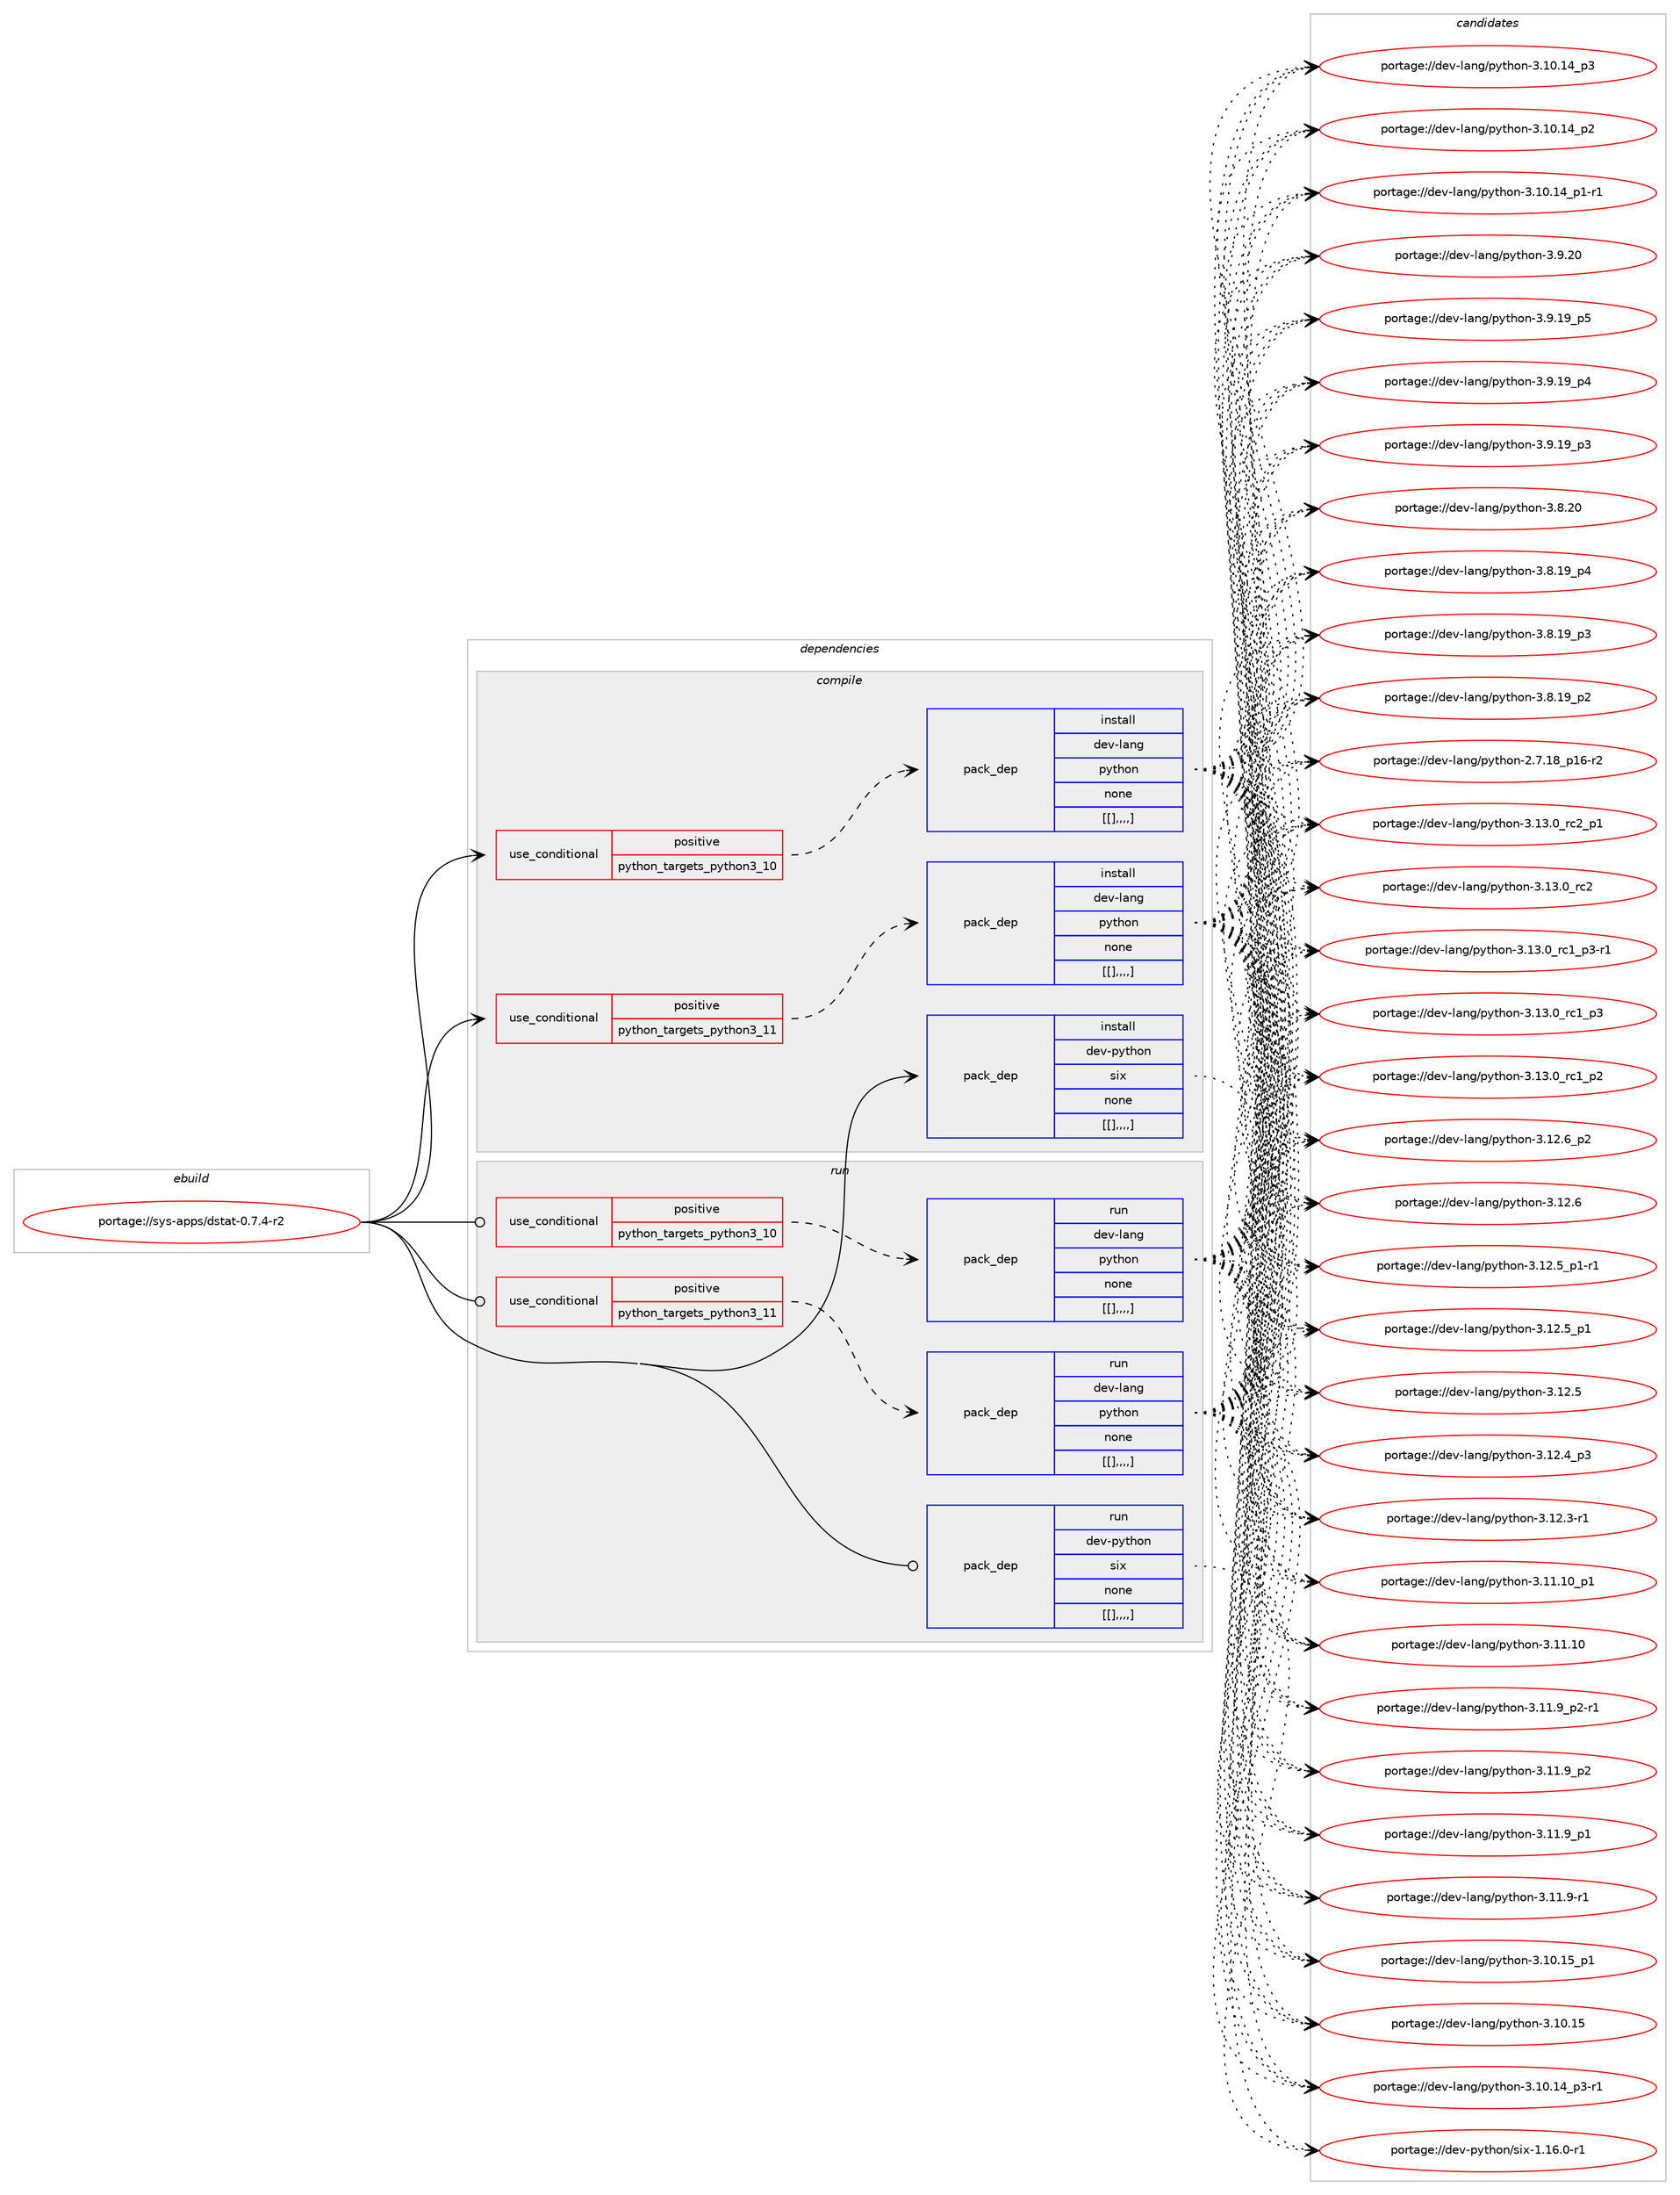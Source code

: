 digraph prolog {

# *************
# Graph options
# *************

newrank=true;
concentrate=true;
compound=true;
graph [rankdir=LR,fontname=Helvetica,fontsize=10,ranksep=1.5];#, ranksep=2.5, nodesep=0.2];
edge  [arrowhead=vee];
node  [fontname=Helvetica,fontsize=10];

# **********
# The ebuild
# **********

subgraph cluster_leftcol {
color=gray;
label=<<i>ebuild</i>>;
id [label="portage://sys-apps/dstat-0.7.4-r2", color=red, width=4, href="../sys-apps/dstat-0.7.4-r2.svg"];
}

# ****************
# The dependencies
# ****************

subgraph cluster_midcol {
color=gray;
label=<<i>dependencies</i>>;
subgraph cluster_compile {
fillcolor="#eeeeee";
style=filled;
label=<<i>compile</i>>;
subgraph cond6331 {
dependency16882 [label=<<TABLE BORDER="0" CELLBORDER="1" CELLSPACING="0" CELLPADDING="4"><TR><TD ROWSPAN="3" CELLPADDING="10">use_conditional</TD></TR><TR><TD>positive</TD></TR><TR><TD>python_targets_python3_10</TD></TR></TABLE>>, shape=none, color=red];
subgraph pack10500 {
dependency16883 [label=<<TABLE BORDER="0" CELLBORDER="1" CELLSPACING="0" CELLPADDING="4" WIDTH="220"><TR><TD ROWSPAN="6" CELLPADDING="30">pack_dep</TD></TR><TR><TD WIDTH="110">install</TD></TR><TR><TD>dev-lang</TD></TR><TR><TD>python</TD></TR><TR><TD>none</TD></TR><TR><TD>[[],,,,]</TD></TR></TABLE>>, shape=none, color=blue];
}
dependency16882:e -> dependency16883:w [weight=20,style="dashed",arrowhead="vee"];
}
id:e -> dependency16882:w [weight=20,style="solid",arrowhead="vee"];
subgraph cond6332 {
dependency16884 [label=<<TABLE BORDER="0" CELLBORDER="1" CELLSPACING="0" CELLPADDING="4"><TR><TD ROWSPAN="3" CELLPADDING="10">use_conditional</TD></TR><TR><TD>positive</TD></TR><TR><TD>python_targets_python3_11</TD></TR></TABLE>>, shape=none, color=red];
subgraph pack10501 {
dependency16885 [label=<<TABLE BORDER="0" CELLBORDER="1" CELLSPACING="0" CELLPADDING="4" WIDTH="220"><TR><TD ROWSPAN="6" CELLPADDING="30">pack_dep</TD></TR><TR><TD WIDTH="110">install</TD></TR><TR><TD>dev-lang</TD></TR><TR><TD>python</TD></TR><TR><TD>none</TD></TR><TR><TD>[[],,,,]</TD></TR></TABLE>>, shape=none, color=blue];
}
dependency16884:e -> dependency16885:w [weight=20,style="dashed",arrowhead="vee"];
}
id:e -> dependency16884:w [weight=20,style="solid",arrowhead="vee"];
subgraph pack10502 {
dependency16886 [label=<<TABLE BORDER="0" CELLBORDER="1" CELLSPACING="0" CELLPADDING="4" WIDTH="220"><TR><TD ROWSPAN="6" CELLPADDING="30">pack_dep</TD></TR><TR><TD WIDTH="110">install</TD></TR><TR><TD>dev-python</TD></TR><TR><TD>six</TD></TR><TR><TD>none</TD></TR><TR><TD>[[],,,,]</TD></TR></TABLE>>, shape=none, color=blue];
}
id:e -> dependency16886:w [weight=20,style="solid",arrowhead="vee"];
}
subgraph cluster_compileandrun {
fillcolor="#eeeeee";
style=filled;
label=<<i>compile and run</i>>;
}
subgraph cluster_run {
fillcolor="#eeeeee";
style=filled;
label=<<i>run</i>>;
subgraph cond6333 {
dependency16887 [label=<<TABLE BORDER="0" CELLBORDER="1" CELLSPACING="0" CELLPADDING="4"><TR><TD ROWSPAN="3" CELLPADDING="10">use_conditional</TD></TR><TR><TD>positive</TD></TR><TR><TD>python_targets_python3_10</TD></TR></TABLE>>, shape=none, color=red];
subgraph pack10503 {
dependency16888 [label=<<TABLE BORDER="0" CELLBORDER="1" CELLSPACING="0" CELLPADDING="4" WIDTH="220"><TR><TD ROWSPAN="6" CELLPADDING="30">pack_dep</TD></TR><TR><TD WIDTH="110">run</TD></TR><TR><TD>dev-lang</TD></TR><TR><TD>python</TD></TR><TR><TD>none</TD></TR><TR><TD>[[],,,,]</TD></TR></TABLE>>, shape=none, color=blue];
}
dependency16887:e -> dependency16888:w [weight=20,style="dashed",arrowhead="vee"];
}
id:e -> dependency16887:w [weight=20,style="solid",arrowhead="odot"];
subgraph cond6334 {
dependency16889 [label=<<TABLE BORDER="0" CELLBORDER="1" CELLSPACING="0" CELLPADDING="4"><TR><TD ROWSPAN="3" CELLPADDING="10">use_conditional</TD></TR><TR><TD>positive</TD></TR><TR><TD>python_targets_python3_11</TD></TR></TABLE>>, shape=none, color=red];
subgraph pack10504 {
dependency16890 [label=<<TABLE BORDER="0" CELLBORDER="1" CELLSPACING="0" CELLPADDING="4" WIDTH="220"><TR><TD ROWSPAN="6" CELLPADDING="30">pack_dep</TD></TR><TR><TD WIDTH="110">run</TD></TR><TR><TD>dev-lang</TD></TR><TR><TD>python</TD></TR><TR><TD>none</TD></TR><TR><TD>[[],,,,]</TD></TR></TABLE>>, shape=none, color=blue];
}
dependency16889:e -> dependency16890:w [weight=20,style="dashed",arrowhead="vee"];
}
id:e -> dependency16889:w [weight=20,style="solid",arrowhead="odot"];
subgraph pack10505 {
dependency16891 [label=<<TABLE BORDER="0" CELLBORDER="1" CELLSPACING="0" CELLPADDING="4" WIDTH="220"><TR><TD ROWSPAN="6" CELLPADDING="30">pack_dep</TD></TR><TR><TD WIDTH="110">run</TD></TR><TR><TD>dev-python</TD></TR><TR><TD>six</TD></TR><TR><TD>none</TD></TR><TR><TD>[[],,,,]</TD></TR></TABLE>>, shape=none, color=blue];
}
id:e -> dependency16891:w [weight=20,style="solid",arrowhead="odot"];
}
}

# **************
# The candidates
# **************

subgraph cluster_choices {
rank=same;
color=gray;
label=<<i>candidates</i>>;

subgraph choice10500 {
color=black;
nodesep=1;
choice100101118451089711010347112121116104111110455146495146489511499509511249 [label="portage://dev-lang/python-3.13.0_rc2_p1", color=red, width=4,href="../dev-lang/python-3.13.0_rc2_p1.svg"];
choice10010111845108971101034711212111610411111045514649514648951149950 [label="portage://dev-lang/python-3.13.0_rc2", color=red, width=4,href="../dev-lang/python-3.13.0_rc2.svg"];
choice1001011184510897110103471121211161041111104551464951464895114994995112514511449 [label="portage://dev-lang/python-3.13.0_rc1_p3-r1", color=red, width=4,href="../dev-lang/python-3.13.0_rc1_p3-r1.svg"];
choice100101118451089711010347112121116104111110455146495146489511499499511251 [label="portage://dev-lang/python-3.13.0_rc1_p3", color=red, width=4,href="../dev-lang/python-3.13.0_rc1_p3.svg"];
choice100101118451089711010347112121116104111110455146495146489511499499511250 [label="portage://dev-lang/python-3.13.0_rc1_p2", color=red, width=4,href="../dev-lang/python-3.13.0_rc1_p2.svg"];
choice100101118451089711010347112121116104111110455146495046549511250 [label="portage://dev-lang/python-3.12.6_p2", color=red, width=4,href="../dev-lang/python-3.12.6_p2.svg"];
choice10010111845108971101034711212111610411111045514649504654 [label="portage://dev-lang/python-3.12.6", color=red, width=4,href="../dev-lang/python-3.12.6.svg"];
choice1001011184510897110103471121211161041111104551464950465395112494511449 [label="portage://dev-lang/python-3.12.5_p1-r1", color=red, width=4,href="../dev-lang/python-3.12.5_p1-r1.svg"];
choice100101118451089711010347112121116104111110455146495046539511249 [label="portage://dev-lang/python-3.12.5_p1", color=red, width=4,href="../dev-lang/python-3.12.5_p1.svg"];
choice10010111845108971101034711212111610411111045514649504653 [label="portage://dev-lang/python-3.12.5", color=red, width=4,href="../dev-lang/python-3.12.5.svg"];
choice100101118451089711010347112121116104111110455146495046529511251 [label="portage://dev-lang/python-3.12.4_p3", color=red, width=4,href="../dev-lang/python-3.12.4_p3.svg"];
choice100101118451089711010347112121116104111110455146495046514511449 [label="portage://dev-lang/python-3.12.3-r1", color=red, width=4,href="../dev-lang/python-3.12.3-r1.svg"];
choice10010111845108971101034711212111610411111045514649494649489511249 [label="portage://dev-lang/python-3.11.10_p1", color=red, width=4,href="../dev-lang/python-3.11.10_p1.svg"];
choice1001011184510897110103471121211161041111104551464949464948 [label="portage://dev-lang/python-3.11.10", color=red, width=4,href="../dev-lang/python-3.11.10.svg"];
choice1001011184510897110103471121211161041111104551464949465795112504511449 [label="portage://dev-lang/python-3.11.9_p2-r1", color=red, width=4,href="../dev-lang/python-3.11.9_p2-r1.svg"];
choice100101118451089711010347112121116104111110455146494946579511250 [label="portage://dev-lang/python-3.11.9_p2", color=red, width=4,href="../dev-lang/python-3.11.9_p2.svg"];
choice100101118451089711010347112121116104111110455146494946579511249 [label="portage://dev-lang/python-3.11.9_p1", color=red, width=4,href="../dev-lang/python-3.11.9_p1.svg"];
choice100101118451089711010347112121116104111110455146494946574511449 [label="portage://dev-lang/python-3.11.9-r1", color=red, width=4,href="../dev-lang/python-3.11.9-r1.svg"];
choice10010111845108971101034711212111610411111045514649484649539511249 [label="portage://dev-lang/python-3.10.15_p1", color=red, width=4,href="../dev-lang/python-3.10.15_p1.svg"];
choice1001011184510897110103471121211161041111104551464948464953 [label="portage://dev-lang/python-3.10.15", color=red, width=4,href="../dev-lang/python-3.10.15.svg"];
choice100101118451089711010347112121116104111110455146494846495295112514511449 [label="portage://dev-lang/python-3.10.14_p3-r1", color=red, width=4,href="../dev-lang/python-3.10.14_p3-r1.svg"];
choice10010111845108971101034711212111610411111045514649484649529511251 [label="portage://dev-lang/python-3.10.14_p3", color=red, width=4,href="../dev-lang/python-3.10.14_p3.svg"];
choice10010111845108971101034711212111610411111045514649484649529511250 [label="portage://dev-lang/python-3.10.14_p2", color=red, width=4,href="../dev-lang/python-3.10.14_p2.svg"];
choice100101118451089711010347112121116104111110455146494846495295112494511449 [label="portage://dev-lang/python-3.10.14_p1-r1", color=red, width=4,href="../dev-lang/python-3.10.14_p1-r1.svg"];
choice10010111845108971101034711212111610411111045514657465048 [label="portage://dev-lang/python-3.9.20", color=red, width=4,href="../dev-lang/python-3.9.20.svg"];
choice100101118451089711010347112121116104111110455146574649579511253 [label="portage://dev-lang/python-3.9.19_p5", color=red, width=4,href="../dev-lang/python-3.9.19_p5.svg"];
choice100101118451089711010347112121116104111110455146574649579511252 [label="portage://dev-lang/python-3.9.19_p4", color=red, width=4,href="../dev-lang/python-3.9.19_p4.svg"];
choice100101118451089711010347112121116104111110455146574649579511251 [label="portage://dev-lang/python-3.9.19_p3", color=red, width=4,href="../dev-lang/python-3.9.19_p3.svg"];
choice10010111845108971101034711212111610411111045514656465048 [label="portage://dev-lang/python-3.8.20", color=red, width=4,href="../dev-lang/python-3.8.20.svg"];
choice100101118451089711010347112121116104111110455146564649579511252 [label="portage://dev-lang/python-3.8.19_p4", color=red, width=4,href="../dev-lang/python-3.8.19_p4.svg"];
choice100101118451089711010347112121116104111110455146564649579511251 [label="portage://dev-lang/python-3.8.19_p3", color=red, width=4,href="../dev-lang/python-3.8.19_p3.svg"];
choice100101118451089711010347112121116104111110455146564649579511250 [label="portage://dev-lang/python-3.8.19_p2", color=red, width=4,href="../dev-lang/python-3.8.19_p2.svg"];
choice100101118451089711010347112121116104111110455046554649569511249544511450 [label="portage://dev-lang/python-2.7.18_p16-r2", color=red, width=4,href="../dev-lang/python-2.7.18_p16-r2.svg"];
dependency16883:e -> choice100101118451089711010347112121116104111110455146495146489511499509511249:w [style=dotted,weight="100"];
dependency16883:e -> choice10010111845108971101034711212111610411111045514649514648951149950:w [style=dotted,weight="100"];
dependency16883:e -> choice1001011184510897110103471121211161041111104551464951464895114994995112514511449:w [style=dotted,weight="100"];
dependency16883:e -> choice100101118451089711010347112121116104111110455146495146489511499499511251:w [style=dotted,weight="100"];
dependency16883:e -> choice100101118451089711010347112121116104111110455146495146489511499499511250:w [style=dotted,weight="100"];
dependency16883:e -> choice100101118451089711010347112121116104111110455146495046549511250:w [style=dotted,weight="100"];
dependency16883:e -> choice10010111845108971101034711212111610411111045514649504654:w [style=dotted,weight="100"];
dependency16883:e -> choice1001011184510897110103471121211161041111104551464950465395112494511449:w [style=dotted,weight="100"];
dependency16883:e -> choice100101118451089711010347112121116104111110455146495046539511249:w [style=dotted,weight="100"];
dependency16883:e -> choice10010111845108971101034711212111610411111045514649504653:w [style=dotted,weight="100"];
dependency16883:e -> choice100101118451089711010347112121116104111110455146495046529511251:w [style=dotted,weight="100"];
dependency16883:e -> choice100101118451089711010347112121116104111110455146495046514511449:w [style=dotted,weight="100"];
dependency16883:e -> choice10010111845108971101034711212111610411111045514649494649489511249:w [style=dotted,weight="100"];
dependency16883:e -> choice1001011184510897110103471121211161041111104551464949464948:w [style=dotted,weight="100"];
dependency16883:e -> choice1001011184510897110103471121211161041111104551464949465795112504511449:w [style=dotted,weight="100"];
dependency16883:e -> choice100101118451089711010347112121116104111110455146494946579511250:w [style=dotted,weight="100"];
dependency16883:e -> choice100101118451089711010347112121116104111110455146494946579511249:w [style=dotted,weight="100"];
dependency16883:e -> choice100101118451089711010347112121116104111110455146494946574511449:w [style=dotted,weight="100"];
dependency16883:e -> choice10010111845108971101034711212111610411111045514649484649539511249:w [style=dotted,weight="100"];
dependency16883:e -> choice1001011184510897110103471121211161041111104551464948464953:w [style=dotted,weight="100"];
dependency16883:e -> choice100101118451089711010347112121116104111110455146494846495295112514511449:w [style=dotted,weight="100"];
dependency16883:e -> choice10010111845108971101034711212111610411111045514649484649529511251:w [style=dotted,weight="100"];
dependency16883:e -> choice10010111845108971101034711212111610411111045514649484649529511250:w [style=dotted,weight="100"];
dependency16883:e -> choice100101118451089711010347112121116104111110455146494846495295112494511449:w [style=dotted,weight="100"];
dependency16883:e -> choice10010111845108971101034711212111610411111045514657465048:w [style=dotted,weight="100"];
dependency16883:e -> choice100101118451089711010347112121116104111110455146574649579511253:w [style=dotted,weight="100"];
dependency16883:e -> choice100101118451089711010347112121116104111110455146574649579511252:w [style=dotted,weight="100"];
dependency16883:e -> choice100101118451089711010347112121116104111110455146574649579511251:w [style=dotted,weight="100"];
dependency16883:e -> choice10010111845108971101034711212111610411111045514656465048:w [style=dotted,weight="100"];
dependency16883:e -> choice100101118451089711010347112121116104111110455146564649579511252:w [style=dotted,weight="100"];
dependency16883:e -> choice100101118451089711010347112121116104111110455146564649579511251:w [style=dotted,weight="100"];
dependency16883:e -> choice100101118451089711010347112121116104111110455146564649579511250:w [style=dotted,weight="100"];
dependency16883:e -> choice100101118451089711010347112121116104111110455046554649569511249544511450:w [style=dotted,weight="100"];
}
subgraph choice10501 {
color=black;
nodesep=1;
choice100101118451089711010347112121116104111110455146495146489511499509511249 [label="portage://dev-lang/python-3.13.0_rc2_p1", color=red, width=4,href="../dev-lang/python-3.13.0_rc2_p1.svg"];
choice10010111845108971101034711212111610411111045514649514648951149950 [label="portage://dev-lang/python-3.13.0_rc2", color=red, width=4,href="../dev-lang/python-3.13.0_rc2.svg"];
choice1001011184510897110103471121211161041111104551464951464895114994995112514511449 [label="portage://dev-lang/python-3.13.0_rc1_p3-r1", color=red, width=4,href="../dev-lang/python-3.13.0_rc1_p3-r1.svg"];
choice100101118451089711010347112121116104111110455146495146489511499499511251 [label="portage://dev-lang/python-3.13.0_rc1_p3", color=red, width=4,href="../dev-lang/python-3.13.0_rc1_p3.svg"];
choice100101118451089711010347112121116104111110455146495146489511499499511250 [label="portage://dev-lang/python-3.13.0_rc1_p2", color=red, width=4,href="../dev-lang/python-3.13.0_rc1_p2.svg"];
choice100101118451089711010347112121116104111110455146495046549511250 [label="portage://dev-lang/python-3.12.6_p2", color=red, width=4,href="../dev-lang/python-3.12.6_p2.svg"];
choice10010111845108971101034711212111610411111045514649504654 [label="portage://dev-lang/python-3.12.6", color=red, width=4,href="../dev-lang/python-3.12.6.svg"];
choice1001011184510897110103471121211161041111104551464950465395112494511449 [label="portage://dev-lang/python-3.12.5_p1-r1", color=red, width=4,href="../dev-lang/python-3.12.5_p1-r1.svg"];
choice100101118451089711010347112121116104111110455146495046539511249 [label="portage://dev-lang/python-3.12.5_p1", color=red, width=4,href="../dev-lang/python-3.12.5_p1.svg"];
choice10010111845108971101034711212111610411111045514649504653 [label="portage://dev-lang/python-3.12.5", color=red, width=4,href="../dev-lang/python-3.12.5.svg"];
choice100101118451089711010347112121116104111110455146495046529511251 [label="portage://dev-lang/python-3.12.4_p3", color=red, width=4,href="../dev-lang/python-3.12.4_p3.svg"];
choice100101118451089711010347112121116104111110455146495046514511449 [label="portage://dev-lang/python-3.12.3-r1", color=red, width=4,href="../dev-lang/python-3.12.3-r1.svg"];
choice10010111845108971101034711212111610411111045514649494649489511249 [label="portage://dev-lang/python-3.11.10_p1", color=red, width=4,href="../dev-lang/python-3.11.10_p1.svg"];
choice1001011184510897110103471121211161041111104551464949464948 [label="portage://dev-lang/python-3.11.10", color=red, width=4,href="../dev-lang/python-3.11.10.svg"];
choice1001011184510897110103471121211161041111104551464949465795112504511449 [label="portage://dev-lang/python-3.11.9_p2-r1", color=red, width=4,href="../dev-lang/python-3.11.9_p2-r1.svg"];
choice100101118451089711010347112121116104111110455146494946579511250 [label="portage://dev-lang/python-3.11.9_p2", color=red, width=4,href="../dev-lang/python-3.11.9_p2.svg"];
choice100101118451089711010347112121116104111110455146494946579511249 [label="portage://dev-lang/python-3.11.9_p1", color=red, width=4,href="../dev-lang/python-3.11.9_p1.svg"];
choice100101118451089711010347112121116104111110455146494946574511449 [label="portage://dev-lang/python-3.11.9-r1", color=red, width=4,href="../dev-lang/python-3.11.9-r1.svg"];
choice10010111845108971101034711212111610411111045514649484649539511249 [label="portage://dev-lang/python-3.10.15_p1", color=red, width=4,href="../dev-lang/python-3.10.15_p1.svg"];
choice1001011184510897110103471121211161041111104551464948464953 [label="portage://dev-lang/python-3.10.15", color=red, width=4,href="../dev-lang/python-3.10.15.svg"];
choice100101118451089711010347112121116104111110455146494846495295112514511449 [label="portage://dev-lang/python-3.10.14_p3-r1", color=red, width=4,href="../dev-lang/python-3.10.14_p3-r1.svg"];
choice10010111845108971101034711212111610411111045514649484649529511251 [label="portage://dev-lang/python-3.10.14_p3", color=red, width=4,href="../dev-lang/python-3.10.14_p3.svg"];
choice10010111845108971101034711212111610411111045514649484649529511250 [label="portage://dev-lang/python-3.10.14_p2", color=red, width=4,href="../dev-lang/python-3.10.14_p2.svg"];
choice100101118451089711010347112121116104111110455146494846495295112494511449 [label="portage://dev-lang/python-3.10.14_p1-r1", color=red, width=4,href="../dev-lang/python-3.10.14_p1-r1.svg"];
choice10010111845108971101034711212111610411111045514657465048 [label="portage://dev-lang/python-3.9.20", color=red, width=4,href="../dev-lang/python-3.9.20.svg"];
choice100101118451089711010347112121116104111110455146574649579511253 [label="portage://dev-lang/python-3.9.19_p5", color=red, width=4,href="../dev-lang/python-3.9.19_p5.svg"];
choice100101118451089711010347112121116104111110455146574649579511252 [label="portage://dev-lang/python-3.9.19_p4", color=red, width=4,href="../dev-lang/python-3.9.19_p4.svg"];
choice100101118451089711010347112121116104111110455146574649579511251 [label="portage://dev-lang/python-3.9.19_p3", color=red, width=4,href="../dev-lang/python-3.9.19_p3.svg"];
choice10010111845108971101034711212111610411111045514656465048 [label="portage://dev-lang/python-3.8.20", color=red, width=4,href="../dev-lang/python-3.8.20.svg"];
choice100101118451089711010347112121116104111110455146564649579511252 [label="portage://dev-lang/python-3.8.19_p4", color=red, width=4,href="../dev-lang/python-3.8.19_p4.svg"];
choice100101118451089711010347112121116104111110455146564649579511251 [label="portage://dev-lang/python-3.8.19_p3", color=red, width=4,href="../dev-lang/python-3.8.19_p3.svg"];
choice100101118451089711010347112121116104111110455146564649579511250 [label="portage://dev-lang/python-3.8.19_p2", color=red, width=4,href="../dev-lang/python-3.8.19_p2.svg"];
choice100101118451089711010347112121116104111110455046554649569511249544511450 [label="portage://dev-lang/python-2.7.18_p16-r2", color=red, width=4,href="../dev-lang/python-2.7.18_p16-r2.svg"];
dependency16885:e -> choice100101118451089711010347112121116104111110455146495146489511499509511249:w [style=dotted,weight="100"];
dependency16885:e -> choice10010111845108971101034711212111610411111045514649514648951149950:w [style=dotted,weight="100"];
dependency16885:e -> choice1001011184510897110103471121211161041111104551464951464895114994995112514511449:w [style=dotted,weight="100"];
dependency16885:e -> choice100101118451089711010347112121116104111110455146495146489511499499511251:w [style=dotted,weight="100"];
dependency16885:e -> choice100101118451089711010347112121116104111110455146495146489511499499511250:w [style=dotted,weight="100"];
dependency16885:e -> choice100101118451089711010347112121116104111110455146495046549511250:w [style=dotted,weight="100"];
dependency16885:e -> choice10010111845108971101034711212111610411111045514649504654:w [style=dotted,weight="100"];
dependency16885:e -> choice1001011184510897110103471121211161041111104551464950465395112494511449:w [style=dotted,weight="100"];
dependency16885:e -> choice100101118451089711010347112121116104111110455146495046539511249:w [style=dotted,weight="100"];
dependency16885:e -> choice10010111845108971101034711212111610411111045514649504653:w [style=dotted,weight="100"];
dependency16885:e -> choice100101118451089711010347112121116104111110455146495046529511251:w [style=dotted,weight="100"];
dependency16885:e -> choice100101118451089711010347112121116104111110455146495046514511449:w [style=dotted,weight="100"];
dependency16885:e -> choice10010111845108971101034711212111610411111045514649494649489511249:w [style=dotted,weight="100"];
dependency16885:e -> choice1001011184510897110103471121211161041111104551464949464948:w [style=dotted,weight="100"];
dependency16885:e -> choice1001011184510897110103471121211161041111104551464949465795112504511449:w [style=dotted,weight="100"];
dependency16885:e -> choice100101118451089711010347112121116104111110455146494946579511250:w [style=dotted,weight="100"];
dependency16885:e -> choice100101118451089711010347112121116104111110455146494946579511249:w [style=dotted,weight="100"];
dependency16885:e -> choice100101118451089711010347112121116104111110455146494946574511449:w [style=dotted,weight="100"];
dependency16885:e -> choice10010111845108971101034711212111610411111045514649484649539511249:w [style=dotted,weight="100"];
dependency16885:e -> choice1001011184510897110103471121211161041111104551464948464953:w [style=dotted,weight="100"];
dependency16885:e -> choice100101118451089711010347112121116104111110455146494846495295112514511449:w [style=dotted,weight="100"];
dependency16885:e -> choice10010111845108971101034711212111610411111045514649484649529511251:w [style=dotted,weight="100"];
dependency16885:e -> choice10010111845108971101034711212111610411111045514649484649529511250:w [style=dotted,weight="100"];
dependency16885:e -> choice100101118451089711010347112121116104111110455146494846495295112494511449:w [style=dotted,weight="100"];
dependency16885:e -> choice10010111845108971101034711212111610411111045514657465048:w [style=dotted,weight="100"];
dependency16885:e -> choice100101118451089711010347112121116104111110455146574649579511253:w [style=dotted,weight="100"];
dependency16885:e -> choice100101118451089711010347112121116104111110455146574649579511252:w [style=dotted,weight="100"];
dependency16885:e -> choice100101118451089711010347112121116104111110455146574649579511251:w [style=dotted,weight="100"];
dependency16885:e -> choice10010111845108971101034711212111610411111045514656465048:w [style=dotted,weight="100"];
dependency16885:e -> choice100101118451089711010347112121116104111110455146564649579511252:w [style=dotted,weight="100"];
dependency16885:e -> choice100101118451089711010347112121116104111110455146564649579511251:w [style=dotted,weight="100"];
dependency16885:e -> choice100101118451089711010347112121116104111110455146564649579511250:w [style=dotted,weight="100"];
dependency16885:e -> choice100101118451089711010347112121116104111110455046554649569511249544511450:w [style=dotted,weight="100"];
}
subgraph choice10502 {
color=black;
nodesep=1;
choice1001011184511212111610411111047115105120454946495446484511449 [label="portage://dev-python/six-1.16.0-r1", color=red, width=4,href="../dev-python/six-1.16.0-r1.svg"];
dependency16886:e -> choice1001011184511212111610411111047115105120454946495446484511449:w [style=dotted,weight="100"];
}
subgraph choice10503 {
color=black;
nodesep=1;
choice100101118451089711010347112121116104111110455146495146489511499509511249 [label="portage://dev-lang/python-3.13.0_rc2_p1", color=red, width=4,href="../dev-lang/python-3.13.0_rc2_p1.svg"];
choice10010111845108971101034711212111610411111045514649514648951149950 [label="portage://dev-lang/python-3.13.0_rc2", color=red, width=4,href="../dev-lang/python-3.13.0_rc2.svg"];
choice1001011184510897110103471121211161041111104551464951464895114994995112514511449 [label="portage://dev-lang/python-3.13.0_rc1_p3-r1", color=red, width=4,href="../dev-lang/python-3.13.0_rc1_p3-r1.svg"];
choice100101118451089711010347112121116104111110455146495146489511499499511251 [label="portage://dev-lang/python-3.13.0_rc1_p3", color=red, width=4,href="../dev-lang/python-3.13.0_rc1_p3.svg"];
choice100101118451089711010347112121116104111110455146495146489511499499511250 [label="portage://dev-lang/python-3.13.0_rc1_p2", color=red, width=4,href="../dev-lang/python-3.13.0_rc1_p2.svg"];
choice100101118451089711010347112121116104111110455146495046549511250 [label="portage://dev-lang/python-3.12.6_p2", color=red, width=4,href="../dev-lang/python-3.12.6_p2.svg"];
choice10010111845108971101034711212111610411111045514649504654 [label="portage://dev-lang/python-3.12.6", color=red, width=4,href="../dev-lang/python-3.12.6.svg"];
choice1001011184510897110103471121211161041111104551464950465395112494511449 [label="portage://dev-lang/python-3.12.5_p1-r1", color=red, width=4,href="../dev-lang/python-3.12.5_p1-r1.svg"];
choice100101118451089711010347112121116104111110455146495046539511249 [label="portage://dev-lang/python-3.12.5_p1", color=red, width=4,href="../dev-lang/python-3.12.5_p1.svg"];
choice10010111845108971101034711212111610411111045514649504653 [label="portage://dev-lang/python-3.12.5", color=red, width=4,href="../dev-lang/python-3.12.5.svg"];
choice100101118451089711010347112121116104111110455146495046529511251 [label="portage://dev-lang/python-3.12.4_p3", color=red, width=4,href="../dev-lang/python-3.12.4_p3.svg"];
choice100101118451089711010347112121116104111110455146495046514511449 [label="portage://dev-lang/python-3.12.3-r1", color=red, width=4,href="../dev-lang/python-3.12.3-r1.svg"];
choice10010111845108971101034711212111610411111045514649494649489511249 [label="portage://dev-lang/python-3.11.10_p1", color=red, width=4,href="../dev-lang/python-3.11.10_p1.svg"];
choice1001011184510897110103471121211161041111104551464949464948 [label="portage://dev-lang/python-3.11.10", color=red, width=4,href="../dev-lang/python-3.11.10.svg"];
choice1001011184510897110103471121211161041111104551464949465795112504511449 [label="portage://dev-lang/python-3.11.9_p2-r1", color=red, width=4,href="../dev-lang/python-3.11.9_p2-r1.svg"];
choice100101118451089711010347112121116104111110455146494946579511250 [label="portage://dev-lang/python-3.11.9_p2", color=red, width=4,href="../dev-lang/python-3.11.9_p2.svg"];
choice100101118451089711010347112121116104111110455146494946579511249 [label="portage://dev-lang/python-3.11.9_p1", color=red, width=4,href="../dev-lang/python-3.11.9_p1.svg"];
choice100101118451089711010347112121116104111110455146494946574511449 [label="portage://dev-lang/python-3.11.9-r1", color=red, width=4,href="../dev-lang/python-3.11.9-r1.svg"];
choice10010111845108971101034711212111610411111045514649484649539511249 [label="portage://dev-lang/python-3.10.15_p1", color=red, width=4,href="../dev-lang/python-3.10.15_p1.svg"];
choice1001011184510897110103471121211161041111104551464948464953 [label="portage://dev-lang/python-3.10.15", color=red, width=4,href="../dev-lang/python-3.10.15.svg"];
choice100101118451089711010347112121116104111110455146494846495295112514511449 [label="portage://dev-lang/python-3.10.14_p3-r1", color=red, width=4,href="../dev-lang/python-3.10.14_p3-r1.svg"];
choice10010111845108971101034711212111610411111045514649484649529511251 [label="portage://dev-lang/python-3.10.14_p3", color=red, width=4,href="../dev-lang/python-3.10.14_p3.svg"];
choice10010111845108971101034711212111610411111045514649484649529511250 [label="portage://dev-lang/python-3.10.14_p2", color=red, width=4,href="../dev-lang/python-3.10.14_p2.svg"];
choice100101118451089711010347112121116104111110455146494846495295112494511449 [label="portage://dev-lang/python-3.10.14_p1-r1", color=red, width=4,href="../dev-lang/python-3.10.14_p1-r1.svg"];
choice10010111845108971101034711212111610411111045514657465048 [label="portage://dev-lang/python-3.9.20", color=red, width=4,href="../dev-lang/python-3.9.20.svg"];
choice100101118451089711010347112121116104111110455146574649579511253 [label="portage://dev-lang/python-3.9.19_p5", color=red, width=4,href="../dev-lang/python-3.9.19_p5.svg"];
choice100101118451089711010347112121116104111110455146574649579511252 [label="portage://dev-lang/python-3.9.19_p4", color=red, width=4,href="../dev-lang/python-3.9.19_p4.svg"];
choice100101118451089711010347112121116104111110455146574649579511251 [label="portage://dev-lang/python-3.9.19_p3", color=red, width=4,href="../dev-lang/python-3.9.19_p3.svg"];
choice10010111845108971101034711212111610411111045514656465048 [label="portage://dev-lang/python-3.8.20", color=red, width=4,href="../dev-lang/python-3.8.20.svg"];
choice100101118451089711010347112121116104111110455146564649579511252 [label="portage://dev-lang/python-3.8.19_p4", color=red, width=4,href="../dev-lang/python-3.8.19_p4.svg"];
choice100101118451089711010347112121116104111110455146564649579511251 [label="portage://dev-lang/python-3.8.19_p3", color=red, width=4,href="../dev-lang/python-3.8.19_p3.svg"];
choice100101118451089711010347112121116104111110455146564649579511250 [label="portage://dev-lang/python-3.8.19_p2", color=red, width=4,href="../dev-lang/python-3.8.19_p2.svg"];
choice100101118451089711010347112121116104111110455046554649569511249544511450 [label="portage://dev-lang/python-2.7.18_p16-r2", color=red, width=4,href="../dev-lang/python-2.7.18_p16-r2.svg"];
dependency16888:e -> choice100101118451089711010347112121116104111110455146495146489511499509511249:w [style=dotted,weight="100"];
dependency16888:e -> choice10010111845108971101034711212111610411111045514649514648951149950:w [style=dotted,weight="100"];
dependency16888:e -> choice1001011184510897110103471121211161041111104551464951464895114994995112514511449:w [style=dotted,weight="100"];
dependency16888:e -> choice100101118451089711010347112121116104111110455146495146489511499499511251:w [style=dotted,weight="100"];
dependency16888:e -> choice100101118451089711010347112121116104111110455146495146489511499499511250:w [style=dotted,weight="100"];
dependency16888:e -> choice100101118451089711010347112121116104111110455146495046549511250:w [style=dotted,weight="100"];
dependency16888:e -> choice10010111845108971101034711212111610411111045514649504654:w [style=dotted,weight="100"];
dependency16888:e -> choice1001011184510897110103471121211161041111104551464950465395112494511449:w [style=dotted,weight="100"];
dependency16888:e -> choice100101118451089711010347112121116104111110455146495046539511249:w [style=dotted,weight="100"];
dependency16888:e -> choice10010111845108971101034711212111610411111045514649504653:w [style=dotted,weight="100"];
dependency16888:e -> choice100101118451089711010347112121116104111110455146495046529511251:w [style=dotted,weight="100"];
dependency16888:e -> choice100101118451089711010347112121116104111110455146495046514511449:w [style=dotted,weight="100"];
dependency16888:e -> choice10010111845108971101034711212111610411111045514649494649489511249:w [style=dotted,weight="100"];
dependency16888:e -> choice1001011184510897110103471121211161041111104551464949464948:w [style=dotted,weight="100"];
dependency16888:e -> choice1001011184510897110103471121211161041111104551464949465795112504511449:w [style=dotted,weight="100"];
dependency16888:e -> choice100101118451089711010347112121116104111110455146494946579511250:w [style=dotted,weight="100"];
dependency16888:e -> choice100101118451089711010347112121116104111110455146494946579511249:w [style=dotted,weight="100"];
dependency16888:e -> choice100101118451089711010347112121116104111110455146494946574511449:w [style=dotted,weight="100"];
dependency16888:e -> choice10010111845108971101034711212111610411111045514649484649539511249:w [style=dotted,weight="100"];
dependency16888:e -> choice1001011184510897110103471121211161041111104551464948464953:w [style=dotted,weight="100"];
dependency16888:e -> choice100101118451089711010347112121116104111110455146494846495295112514511449:w [style=dotted,weight="100"];
dependency16888:e -> choice10010111845108971101034711212111610411111045514649484649529511251:w [style=dotted,weight="100"];
dependency16888:e -> choice10010111845108971101034711212111610411111045514649484649529511250:w [style=dotted,weight="100"];
dependency16888:e -> choice100101118451089711010347112121116104111110455146494846495295112494511449:w [style=dotted,weight="100"];
dependency16888:e -> choice10010111845108971101034711212111610411111045514657465048:w [style=dotted,weight="100"];
dependency16888:e -> choice100101118451089711010347112121116104111110455146574649579511253:w [style=dotted,weight="100"];
dependency16888:e -> choice100101118451089711010347112121116104111110455146574649579511252:w [style=dotted,weight="100"];
dependency16888:e -> choice100101118451089711010347112121116104111110455146574649579511251:w [style=dotted,weight="100"];
dependency16888:e -> choice10010111845108971101034711212111610411111045514656465048:w [style=dotted,weight="100"];
dependency16888:e -> choice100101118451089711010347112121116104111110455146564649579511252:w [style=dotted,weight="100"];
dependency16888:e -> choice100101118451089711010347112121116104111110455146564649579511251:w [style=dotted,weight="100"];
dependency16888:e -> choice100101118451089711010347112121116104111110455146564649579511250:w [style=dotted,weight="100"];
dependency16888:e -> choice100101118451089711010347112121116104111110455046554649569511249544511450:w [style=dotted,weight="100"];
}
subgraph choice10504 {
color=black;
nodesep=1;
choice100101118451089711010347112121116104111110455146495146489511499509511249 [label="portage://dev-lang/python-3.13.0_rc2_p1", color=red, width=4,href="../dev-lang/python-3.13.0_rc2_p1.svg"];
choice10010111845108971101034711212111610411111045514649514648951149950 [label="portage://dev-lang/python-3.13.0_rc2", color=red, width=4,href="../dev-lang/python-3.13.0_rc2.svg"];
choice1001011184510897110103471121211161041111104551464951464895114994995112514511449 [label="portage://dev-lang/python-3.13.0_rc1_p3-r1", color=red, width=4,href="../dev-lang/python-3.13.0_rc1_p3-r1.svg"];
choice100101118451089711010347112121116104111110455146495146489511499499511251 [label="portage://dev-lang/python-3.13.0_rc1_p3", color=red, width=4,href="../dev-lang/python-3.13.0_rc1_p3.svg"];
choice100101118451089711010347112121116104111110455146495146489511499499511250 [label="portage://dev-lang/python-3.13.0_rc1_p2", color=red, width=4,href="../dev-lang/python-3.13.0_rc1_p2.svg"];
choice100101118451089711010347112121116104111110455146495046549511250 [label="portage://dev-lang/python-3.12.6_p2", color=red, width=4,href="../dev-lang/python-3.12.6_p2.svg"];
choice10010111845108971101034711212111610411111045514649504654 [label="portage://dev-lang/python-3.12.6", color=red, width=4,href="../dev-lang/python-3.12.6.svg"];
choice1001011184510897110103471121211161041111104551464950465395112494511449 [label="portage://dev-lang/python-3.12.5_p1-r1", color=red, width=4,href="../dev-lang/python-3.12.5_p1-r1.svg"];
choice100101118451089711010347112121116104111110455146495046539511249 [label="portage://dev-lang/python-3.12.5_p1", color=red, width=4,href="../dev-lang/python-3.12.5_p1.svg"];
choice10010111845108971101034711212111610411111045514649504653 [label="portage://dev-lang/python-3.12.5", color=red, width=4,href="../dev-lang/python-3.12.5.svg"];
choice100101118451089711010347112121116104111110455146495046529511251 [label="portage://dev-lang/python-3.12.4_p3", color=red, width=4,href="../dev-lang/python-3.12.4_p3.svg"];
choice100101118451089711010347112121116104111110455146495046514511449 [label="portage://dev-lang/python-3.12.3-r1", color=red, width=4,href="../dev-lang/python-3.12.3-r1.svg"];
choice10010111845108971101034711212111610411111045514649494649489511249 [label="portage://dev-lang/python-3.11.10_p1", color=red, width=4,href="../dev-lang/python-3.11.10_p1.svg"];
choice1001011184510897110103471121211161041111104551464949464948 [label="portage://dev-lang/python-3.11.10", color=red, width=4,href="../dev-lang/python-3.11.10.svg"];
choice1001011184510897110103471121211161041111104551464949465795112504511449 [label="portage://dev-lang/python-3.11.9_p2-r1", color=red, width=4,href="../dev-lang/python-3.11.9_p2-r1.svg"];
choice100101118451089711010347112121116104111110455146494946579511250 [label="portage://dev-lang/python-3.11.9_p2", color=red, width=4,href="../dev-lang/python-3.11.9_p2.svg"];
choice100101118451089711010347112121116104111110455146494946579511249 [label="portage://dev-lang/python-3.11.9_p1", color=red, width=4,href="../dev-lang/python-3.11.9_p1.svg"];
choice100101118451089711010347112121116104111110455146494946574511449 [label="portage://dev-lang/python-3.11.9-r1", color=red, width=4,href="../dev-lang/python-3.11.9-r1.svg"];
choice10010111845108971101034711212111610411111045514649484649539511249 [label="portage://dev-lang/python-3.10.15_p1", color=red, width=4,href="../dev-lang/python-3.10.15_p1.svg"];
choice1001011184510897110103471121211161041111104551464948464953 [label="portage://dev-lang/python-3.10.15", color=red, width=4,href="../dev-lang/python-3.10.15.svg"];
choice100101118451089711010347112121116104111110455146494846495295112514511449 [label="portage://dev-lang/python-3.10.14_p3-r1", color=red, width=4,href="../dev-lang/python-3.10.14_p3-r1.svg"];
choice10010111845108971101034711212111610411111045514649484649529511251 [label="portage://dev-lang/python-3.10.14_p3", color=red, width=4,href="../dev-lang/python-3.10.14_p3.svg"];
choice10010111845108971101034711212111610411111045514649484649529511250 [label="portage://dev-lang/python-3.10.14_p2", color=red, width=4,href="../dev-lang/python-3.10.14_p2.svg"];
choice100101118451089711010347112121116104111110455146494846495295112494511449 [label="portage://dev-lang/python-3.10.14_p1-r1", color=red, width=4,href="../dev-lang/python-3.10.14_p1-r1.svg"];
choice10010111845108971101034711212111610411111045514657465048 [label="portage://dev-lang/python-3.9.20", color=red, width=4,href="../dev-lang/python-3.9.20.svg"];
choice100101118451089711010347112121116104111110455146574649579511253 [label="portage://dev-lang/python-3.9.19_p5", color=red, width=4,href="../dev-lang/python-3.9.19_p5.svg"];
choice100101118451089711010347112121116104111110455146574649579511252 [label="portage://dev-lang/python-3.9.19_p4", color=red, width=4,href="../dev-lang/python-3.9.19_p4.svg"];
choice100101118451089711010347112121116104111110455146574649579511251 [label="portage://dev-lang/python-3.9.19_p3", color=red, width=4,href="../dev-lang/python-3.9.19_p3.svg"];
choice10010111845108971101034711212111610411111045514656465048 [label="portage://dev-lang/python-3.8.20", color=red, width=4,href="../dev-lang/python-3.8.20.svg"];
choice100101118451089711010347112121116104111110455146564649579511252 [label="portage://dev-lang/python-3.8.19_p4", color=red, width=4,href="../dev-lang/python-3.8.19_p4.svg"];
choice100101118451089711010347112121116104111110455146564649579511251 [label="portage://dev-lang/python-3.8.19_p3", color=red, width=4,href="../dev-lang/python-3.8.19_p3.svg"];
choice100101118451089711010347112121116104111110455146564649579511250 [label="portage://dev-lang/python-3.8.19_p2", color=red, width=4,href="../dev-lang/python-3.8.19_p2.svg"];
choice100101118451089711010347112121116104111110455046554649569511249544511450 [label="portage://dev-lang/python-2.7.18_p16-r2", color=red, width=4,href="../dev-lang/python-2.7.18_p16-r2.svg"];
dependency16890:e -> choice100101118451089711010347112121116104111110455146495146489511499509511249:w [style=dotted,weight="100"];
dependency16890:e -> choice10010111845108971101034711212111610411111045514649514648951149950:w [style=dotted,weight="100"];
dependency16890:e -> choice1001011184510897110103471121211161041111104551464951464895114994995112514511449:w [style=dotted,weight="100"];
dependency16890:e -> choice100101118451089711010347112121116104111110455146495146489511499499511251:w [style=dotted,weight="100"];
dependency16890:e -> choice100101118451089711010347112121116104111110455146495146489511499499511250:w [style=dotted,weight="100"];
dependency16890:e -> choice100101118451089711010347112121116104111110455146495046549511250:w [style=dotted,weight="100"];
dependency16890:e -> choice10010111845108971101034711212111610411111045514649504654:w [style=dotted,weight="100"];
dependency16890:e -> choice1001011184510897110103471121211161041111104551464950465395112494511449:w [style=dotted,weight="100"];
dependency16890:e -> choice100101118451089711010347112121116104111110455146495046539511249:w [style=dotted,weight="100"];
dependency16890:e -> choice10010111845108971101034711212111610411111045514649504653:w [style=dotted,weight="100"];
dependency16890:e -> choice100101118451089711010347112121116104111110455146495046529511251:w [style=dotted,weight="100"];
dependency16890:e -> choice100101118451089711010347112121116104111110455146495046514511449:w [style=dotted,weight="100"];
dependency16890:e -> choice10010111845108971101034711212111610411111045514649494649489511249:w [style=dotted,weight="100"];
dependency16890:e -> choice1001011184510897110103471121211161041111104551464949464948:w [style=dotted,weight="100"];
dependency16890:e -> choice1001011184510897110103471121211161041111104551464949465795112504511449:w [style=dotted,weight="100"];
dependency16890:e -> choice100101118451089711010347112121116104111110455146494946579511250:w [style=dotted,weight="100"];
dependency16890:e -> choice100101118451089711010347112121116104111110455146494946579511249:w [style=dotted,weight="100"];
dependency16890:e -> choice100101118451089711010347112121116104111110455146494946574511449:w [style=dotted,weight="100"];
dependency16890:e -> choice10010111845108971101034711212111610411111045514649484649539511249:w [style=dotted,weight="100"];
dependency16890:e -> choice1001011184510897110103471121211161041111104551464948464953:w [style=dotted,weight="100"];
dependency16890:e -> choice100101118451089711010347112121116104111110455146494846495295112514511449:w [style=dotted,weight="100"];
dependency16890:e -> choice10010111845108971101034711212111610411111045514649484649529511251:w [style=dotted,weight="100"];
dependency16890:e -> choice10010111845108971101034711212111610411111045514649484649529511250:w [style=dotted,weight="100"];
dependency16890:e -> choice100101118451089711010347112121116104111110455146494846495295112494511449:w [style=dotted,weight="100"];
dependency16890:e -> choice10010111845108971101034711212111610411111045514657465048:w [style=dotted,weight="100"];
dependency16890:e -> choice100101118451089711010347112121116104111110455146574649579511253:w [style=dotted,weight="100"];
dependency16890:e -> choice100101118451089711010347112121116104111110455146574649579511252:w [style=dotted,weight="100"];
dependency16890:e -> choice100101118451089711010347112121116104111110455146574649579511251:w [style=dotted,weight="100"];
dependency16890:e -> choice10010111845108971101034711212111610411111045514656465048:w [style=dotted,weight="100"];
dependency16890:e -> choice100101118451089711010347112121116104111110455146564649579511252:w [style=dotted,weight="100"];
dependency16890:e -> choice100101118451089711010347112121116104111110455146564649579511251:w [style=dotted,weight="100"];
dependency16890:e -> choice100101118451089711010347112121116104111110455146564649579511250:w [style=dotted,weight="100"];
dependency16890:e -> choice100101118451089711010347112121116104111110455046554649569511249544511450:w [style=dotted,weight="100"];
}
subgraph choice10505 {
color=black;
nodesep=1;
choice1001011184511212111610411111047115105120454946495446484511449 [label="portage://dev-python/six-1.16.0-r1", color=red, width=4,href="../dev-python/six-1.16.0-r1.svg"];
dependency16891:e -> choice1001011184511212111610411111047115105120454946495446484511449:w [style=dotted,weight="100"];
}
}

}

